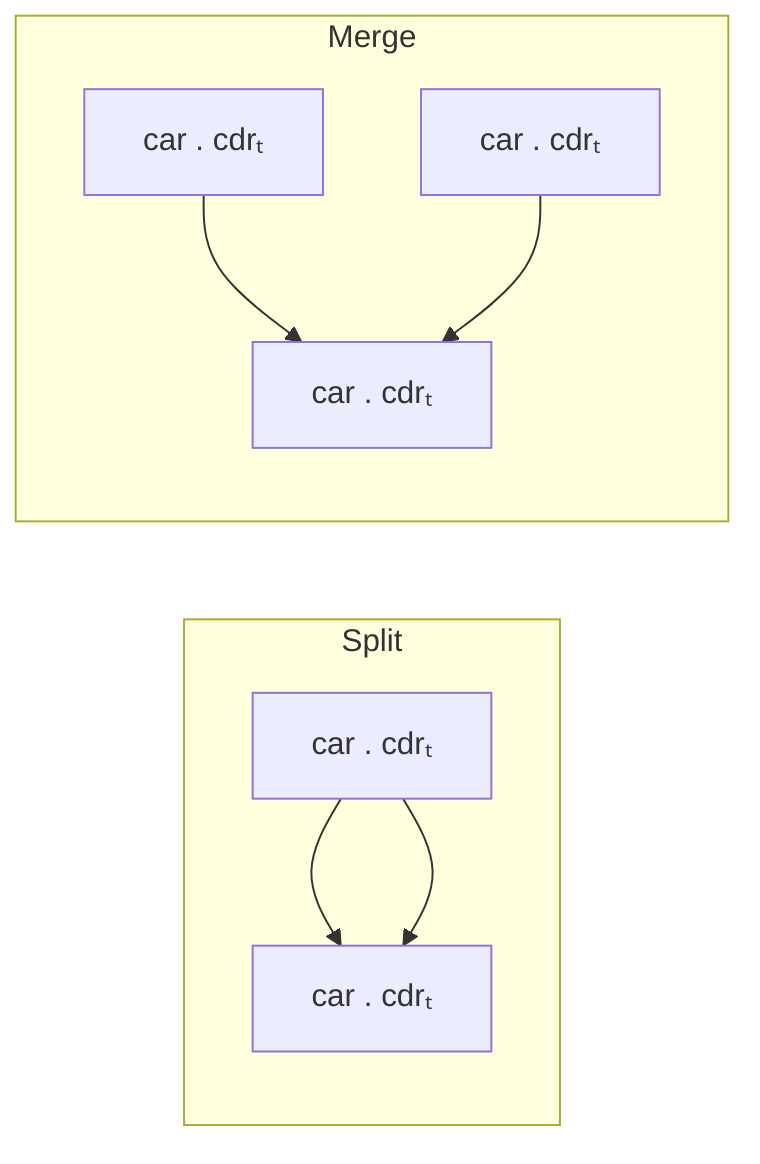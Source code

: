 flowchart LR
  subgraph Split
    direction TB

    c0[car . cdrₜ] --> c1[car . cdrₜ]
    c0 --> c1[car . cdrₜ]
  end

  subgraph Merge
    direction TB

    c3[car . cdrₜ] --> c5[car . cdrₜ]
    c4[car . cdrₜ] --> c5
  end